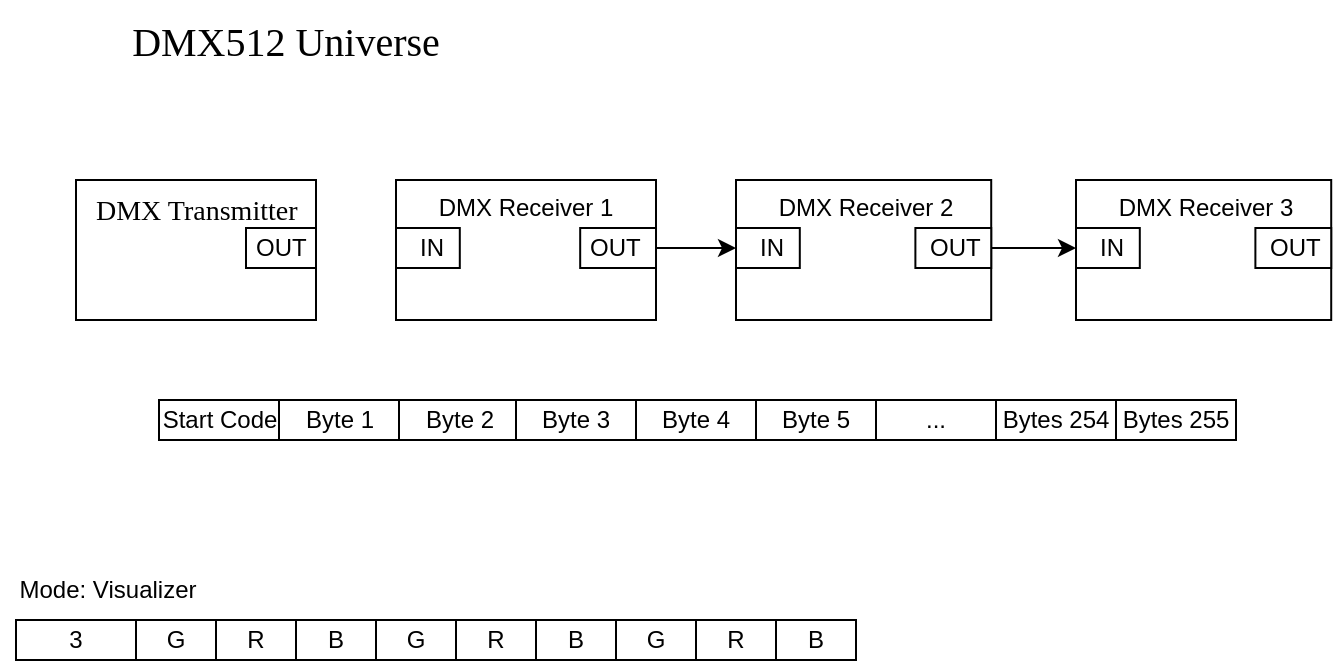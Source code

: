 <mxfile version="21.7.1" type="github">
  <diagram name="Page-1" id="shF8shhkMKsd_J-aFrly">
    <mxGraphModel dx="657" dy="391" grid="1" gridSize="10" guides="1" tooltips="1" connect="1" arrows="1" fold="1" page="1" pageScale="1" pageWidth="850" pageHeight="1100" math="0" shadow="0">
      <root>
        <mxCell id="0" />
        <mxCell id="1" parent="0" />
        <mxCell id="lNHIe1rahEr5vsZYYmyg-2" value="&lt;font data-font-src=&quot;https://fonts.googleapis.com/css?family=Calibri&quot; face=&quot;Calibri&quot; style=&quot;font-size: 20px;&quot;&gt;DMX512 Universe&lt;/font&gt;" style="text;html=1;strokeColor=none;fillColor=none;align=center;verticalAlign=middle;whiteSpace=wrap;rounded=0;" vertex="1" parent="1">
          <mxGeometry x="340" y="190" width="170" height="40" as="geometry" />
        </mxCell>
        <mxCell id="lNHIe1rahEr5vsZYYmyg-42" value="G" style="rounded=0;whiteSpace=wrap;html=1;" vertex="1" parent="1">
          <mxGeometry x="350" y="500" width="40" height="20" as="geometry" />
        </mxCell>
        <mxCell id="lNHIe1rahEr5vsZYYmyg-43" value="R" style="rounded=0;whiteSpace=wrap;html=1;" vertex="1" parent="1">
          <mxGeometry x="390" y="500" width="40" height="20" as="geometry" />
        </mxCell>
        <mxCell id="lNHIe1rahEr5vsZYYmyg-44" value="B" style="rounded=0;whiteSpace=wrap;html=1;" vertex="1" parent="1">
          <mxGeometry x="430" y="500" width="40" height="20" as="geometry" />
        </mxCell>
        <mxCell id="lNHIe1rahEr5vsZYYmyg-45" value="3" style="rounded=0;whiteSpace=wrap;html=1;" vertex="1" parent="1">
          <mxGeometry x="290" y="500" width="60" height="20" as="geometry" />
        </mxCell>
        <mxCell id="lNHIe1rahEr5vsZYYmyg-46" value="Start Code" style="rounded=0;whiteSpace=wrap;html=1;" vertex="1" parent="1">
          <mxGeometry x="361.5" y="390" width="60" height="20" as="geometry" />
        </mxCell>
        <mxCell id="lNHIe1rahEr5vsZYYmyg-50" value="G" style="rounded=0;whiteSpace=wrap;html=1;" vertex="1" parent="1">
          <mxGeometry x="470" y="500" width="40" height="20" as="geometry" />
        </mxCell>
        <mxCell id="lNHIe1rahEr5vsZYYmyg-51" value="R" style="rounded=0;whiteSpace=wrap;html=1;" vertex="1" parent="1">
          <mxGeometry x="510" y="500" width="40" height="20" as="geometry" />
        </mxCell>
        <mxCell id="lNHIe1rahEr5vsZYYmyg-52" value="B" style="rounded=0;whiteSpace=wrap;html=1;" vertex="1" parent="1">
          <mxGeometry x="550" y="500" width="40" height="20" as="geometry" />
        </mxCell>
        <mxCell id="lNHIe1rahEr5vsZYYmyg-56" value="G" style="rounded=0;whiteSpace=wrap;html=1;" vertex="1" parent="1">
          <mxGeometry x="590" y="500" width="40" height="20" as="geometry" />
        </mxCell>
        <mxCell id="lNHIe1rahEr5vsZYYmyg-57" value="R" style="rounded=0;whiteSpace=wrap;html=1;" vertex="1" parent="1">
          <mxGeometry x="630" y="500" width="40" height="20" as="geometry" />
        </mxCell>
        <mxCell id="lNHIe1rahEr5vsZYYmyg-58" value="B" style="rounded=0;whiteSpace=wrap;html=1;" vertex="1" parent="1">
          <mxGeometry x="670" y="500" width="40" height="20" as="geometry" />
        </mxCell>
        <mxCell id="lNHIe1rahEr5vsZYYmyg-63" value="Mode: Visualizer" style="text;html=1;strokeColor=none;fillColor=none;align=center;verticalAlign=middle;whiteSpace=wrap;rounded=0;" vertex="1" parent="1">
          <mxGeometry x="282" y="470" width="108" height="30" as="geometry" />
        </mxCell>
        <mxCell id="lNHIe1rahEr5vsZYYmyg-68" value="" style="group" vertex="1" connectable="0" parent="1">
          <mxGeometry x="480" y="280" width="130.003" height="70" as="geometry" />
        </mxCell>
        <mxCell id="lNHIe1rahEr5vsZYYmyg-8" value="" style="rounded=0;whiteSpace=wrap;html=1;" vertex="1" parent="lNHIe1rahEr5vsZYYmyg-68">
          <mxGeometry width="130" height="70" as="geometry" />
        </mxCell>
        <mxCell id="lNHIe1rahEr5vsZYYmyg-20" value="&lt;div align=&quot;center&quot;&gt;DMX Receiver 1&lt;br&gt;&lt;/div&gt;" style="text;whiteSpace=wrap;html=1;align=center;" vertex="1" parent="lNHIe1rahEr5vsZYYmyg-68">
          <mxGeometry width="130" height="30" as="geometry" />
        </mxCell>
        <mxCell id="lNHIe1rahEr5vsZYYmyg-39" value="" style="group" vertex="1" connectable="0" parent="lNHIe1rahEr5vsZYYmyg-68">
          <mxGeometry y="20" width="31.902" height="24" as="geometry" />
        </mxCell>
        <mxCell id="lNHIe1rahEr5vsZYYmyg-66" value="" style="group" vertex="1" connectable="0" parent="lNHIe1rahEr5vsZYYmyg-39">
          <mxGeometry width="31.902" height="24" as="geometry" />
        </mxCell>
        <mxCell id="lNHIe1rahEr5vsZYYmyg-9" value="" style="rounded=0;whiteSpace=wrap;html=1;" vertex="1" parent="lNHIe1rahEr5vsZYYmyg-66">
          <mxGeometry y="4" width="31.902" height="20" as="geometry" />
        </mxCell>
        <mxCell id="lNHIe1rahEr5vsZYYmyg-13" value="&lt;div align=&quot;justify&quot;&gt;IN&lt;/div&gt;" style="text;whiteSpace=wrap;html=1;" vertex="1" parent="lNHIe1rahEr5vsZYYmyg-66">
          <mxGeometry x="9.571" width="15.951" height="20" as="geometry" />
        </mxCell>
        <mxCell id="lNHIe1rahEr5vsZYYmyg-31" value="" style="rounded=0;whiteSpace=wrap;html=1;" vertex="1" parent="lNHIe1rahEr5vsZYYmyg-68">
          <mxGeometry x="92.093" y="24" width="37.91" height="20" as="geometry" />
        </mxCell>
        <mxCell id="lNHIe1rahEr5vsZYYmyg-102" value="Byte 1" style="rounded=0;whiteSpace=wrap;html=1;" vertex="1" parent="1">
          <mxGeometry x="421.5" y="390" width="60" height="20" as="geometry" />
        </mxCell>
        <mxCell id="lNHIe1rahEr5vsZYYmyg-103" value="Byte 2" style="rounded=0;whiteSpace=wrap;html=1;" vertex="1" parent="1">
          <mxGeometry x="481.5" y="390" width="60" height="20" as="geometry" />
        </mxCell>
        <mxCell id="lNHIe1rahEr5vsZYYmyg-104" value="Byte 3" style="rounded=0;whiteSpace=wrap;html=1;" vertex="1" parent="1">
          <mxGeometry x="540" y="390" width="60" height="20" as="geometry" />
        </mxCell>
        <mxCell id="lNHIe1rahEr5vsZYYmyg-105" value="Byte 4" style="rounded=0;whiteSpace=wrap;html=1;" vertex="1" parent="1">
          <mxGeometry x="600" y="390" width="60" height="20" as="geometry" />
        </mxCell>
        <mxCell id="lNHIe1rahEr5vsZYYmyg-106" value="Byte 5" style="rounded=0;whiteSpace=wrap;html=1;" vertex="1" parent="1">
          <mxGeometry x="660" y="390" width="60" height="20" as="geometry" />
        </mxCell>
        <mxCell id="lNHIe1rahEr5vsZYYmyg-107" value="..." style="rounded=0;whiteSpace=wrap;html=1;" vertex="1" parent="1">
          <mxGeometry x="720" y="390" width="60" height="20" as="geometry" />
        </mxCell>
        <mxCell id="lNHIe1rahEr5vsZYYmyg-109" value="Bytes 254" style="rounded=0;whiteSpace=wrap;html=1;" vertex="1" parent="1">
          <mxGeometry x="780" y="390" width="60" height="20" as="geometry" />
        </mxCell>
        <mxCell id="lNHIe1rahEr5vsZYYmyg-110" value="Bytes 255" style="rounded=0;whiteSpace=wrap;html=1;" vertex="1" parent="1">
          <mxGeometry x="840" y="390" width="60" height="20" as="geometry" />
        </mxCell>
        <mxCell id="lNHIe1rahEr5vsZYYmyg-113" style="edgeStyle=orthogonalEdgeStyle;rounded=0;orthogonalLoop=1;jettySize=auto;html=1;exitX=1;exitY=0.5;exitDx=0;exitDy=0;entryX=0;entryY=0.5;entryDx=0;entryDy=0;" edge="1" parent="1" source="lNHIe1rahEr5vsZYYmyg-31" target="lNHIe1rahEr5vsZYYmyg-128">
          <mxGeometry relative="1" as="geometry">
            <mxPoint x="660" y="314" as="targetPoint" />
          </mxGeometry>
        </mxCell>
        <mxCell id="lNHIe1rahEr5vsZYYmyg-120" value="" style="group" vertex="1" connectable="0" parent="1">
          <mxGeometry x="650" y="280" width="130" height="70" as="geometry" />
        </mxCell>
        <mxCell id="lNHIe1rahEr5vsZYYmyg-121" value="" style="rounded=0;whiteSpace=wrap;html=1;" vertex="1" parent="lNHIe1rahEr5vsZYYmyg-120">
          <mxGeometry width="127.607" height="70" as="geometry" />
        </mxCell>
        <mxCell id="lNHIe1rahEr5vsZYYmyg-122" value="&lt;div align=&quot;center&quot;&gt;DMX Receiver 2&lt;br&gt;&lt;/div&gt;" style="text;whiteSpace=wrap;html=1;align=center;" vertex="1" parent="lNHIe1rahEr5vsZYYmyg-120">
          <mxGeometry width="130" height="30" as="geometry" />
        </mxCell>
        <mxCell id="lNHIe1rahEr5vsZYYmyg-123" value="" style="group" vertex="1" connectable="0" parent="lNHIe1rahEr5vsZYYmyg-120">
          <mxGeometry x="99.693" y="20" width="30.307" height="24" as="geometry" />
        </mxCell>
        <mxCell id="lNHIe1rahEr5vsZYYmyg-124" value="" style="rounded=0;whiteSpace=wrap;html=1;" vertex="1" parent="lNHIe1rahEr5vsZYYmyg-123">
          <mxGeometry x="-10" y="4" width="37.91" height="20" as="geometry" />
        </mxCell>
        <mxCell id="lNHIe1rahEr5vsZYYmyg-125" value="&lt;div align=&quot;justify&quot;&gt;OUT&lt;/div&gt;" style="text;whiteSpace=wrap;html=1;" vertex="1" parent="lNHIe1rahEr5vsZYYmyg-123">
          <mxGeometry x="-5" width="27.91" height="10" as="geometry" />
        </mxCell>
        <mxCell id="lNHIe1rahEr5vsZYYmyg-126" value="" style="group" vertex="1" connectable="0" parent="lNHIe1rahEr5vsZYYmyg-120">
          <mxGeometry y="20" width="31.902" height="24" as="geometry" />
        </mxCell>
        <mxCell id="lNHIe1rahEr5vsZYYmyg-127" value="" style="group" vertex="1" connectable="0" parent="lNHIe1rahEr5vsZYYmyg-126">
          <mxGeometry width="31.902" height="24" as="geometry" />
        </mxCell>
        <mxCell id="lNHIe1rahEr5vsZYYmyg-128" value="" style="rounded=0;whiteSpace=wrap;html=1;" vertex="1" parent="lNHIe1rahEr5vsZYYmyg-127">
          <mxGeometry y="4" width="31.902" height="20" as="geometry" />
        </mxCell>
        <mxCell id="lNHIe1rahEr5vsZYYmyg-129" value="&lt;div align=&quot;justify&quot;&gt;IN&lt;/div&gt;" style="text;whiteSpace=wrap;html=1;" vertex="1" parent="lNHIe1rahEr5vsZYYmyg-127">
          <mxGeometry x="9.571" width="15.951" height="20" as="geometry" />
        </mxCell>
        <mxCell id="lNHIe1rahEr5vsZYYmyg-130" value="" style="group" vertex="1" connectable="0" parent="1">
          <mxGeometry x="820" y="280" width="130" height="70" as="geometry" />
        </mxCell>
        <mxCell id="lNHIe1rahEr5vsZYYmyg-131" value="" style="rounded=0;whiteSpace=wrap;html=1;" vertex="1" parent="lNHIe1rahEr5vsZYYmyg-130">
          <mxGeometry width="127.607" height="70" as="geometry" />
        </mxCell>
        <mxCell id="lNHIe1rahEr5vsZYYmyg-132" value="&lt;div align=&quot;center&quot;&gt;DMX Receiver 3&lt;br&gt;&lt;/div&gt;" style="text;whiteSpace=wrap;html=1;align=center;" vertex="1" parent="lNHIe1rahEr5vsZYYmyg-130">
          <mxGeometry width="130" height="30" as="geometry" />
        </mxCell>
        <mxCell id="lNHIe1rahEr5vsZYYmyg-133" value="" style="group" vertex="1" connectable="0" parent="lNHIe1rahEr5vsZYYmyg-130">
          <mxGeometry x="99.693" y="20" width="30.307" height="24" as="geometry" />
        </mxCell>
        <mxCell id="lNHIe1rahEr5vsZYYmyg-134" value="" style="rounded=0;whiteSpace=wrap;html=1;" vertex="1" parent="lNHIe1rahEr5vsZYYmyg-133">
          <mxGeometry x="-10" y="4" width="37.91" height="20" as="geometry" />
        </mxCell>
        <mxCell id="lNHIe1rahEr5vsZYYmyg-135" value="&lt;div align=&quot;justify&quot;&gt;OUT&lt;/div&gt;" style="text;whiteSpace=wrap;html=1;" vertex="1" parent="lNHIe1rahEr5vsZYYmyg-133">
          <mxGeometry x="-5" width="27.91" height="10" as="geometry" />
        </mxCell>
        <mxCell id="lNHIe1rahEr5vsZYYmyg-136" value="" style="group" vertex="1" connectable="0" parent="lNHIe1rahEr5vsZYYmyg-130">
          <mxGeometry y="20" width="31.902" height="24" as="geometry" />
        </mxCell>
        <mxCell id="lNHIe1rahEr5vsZYYmyg-137" value="" style="group" vertex="1" connectable="0" parent="lNHIe1rahEr5vsZYYmyg-136">
          <mxGeometry width="31.902" height="24" as="geometry" />
        </mxCell>
        <mxCell id="lNHIe1rahEr5vsZYYmyg-138" value="" style="rounded=0;whiteSpace=wrap;html=1;" vertex="1" parent="lNHIe1rahEr5vsZYYmyg-137">
          <mxGeometry y="4" width="31.902" height="20" as="geometry" />
        </mxCell>
        <mxCell id="lNHIe1rahEr5vsZYYmyg-139" value="&lt;div align=&quot;justify&quot;&gt;IN&lt;/div&gt;" style="text;whiteSpace=wrap;html=1;" vertex="1" parent="lNHIe1rahEr5vsZYYmyg-137">
          <mxGeometry x="9.571" width="15.951" height="20" as="geometry" />
        </mxCell>
        <mxCell id="lNHIe1rahEr5vsZYYmyg-140" style="edgeStyle=orthogonalEdgeStyle;rounded=0;orthogonalLoop=1;jettySize=auto;html=1;exitX=1;exitY=0.5;exitDx=0;exitDy=0;entryX=0;entryY=0.5;entryDx=0;entryDy=0;" edge="1" parent="1" source="lNHIe1rahEr5vsZYYmyg-124" target="lNHIe1rahEr5vsZYYmyg-138">
          <mxGeometry relative="1" as="geometry" />
        </mxCell>
        <mxCell id="lNHIe1rahEr5vsZYYmyg-141" value="" style="group" vertex="1" connectable="0" parent="1">
          <mxGeometry x="320" y="280" width="123" height="70" as="geometry" />
        </mxCell>
        <mxCell id="lNHIe1rahEr5vsZYYmyg-4" value="" style="rounded=0;whiteSpace=wrap;html=1;" vertex="1" parent="lNHIe1rahEr5vsZYYmyg-141">
          <mxGeometry width="120" height="70" as="geometry" />
        </mxCell>
        <mxCell id="lNHIe1rahEr5vsZYYmyg-29" value="" style="group" vertex="1" connectable="0" parent="lNHIe1rahEr5vsZYYmyg-141">
          <mxGeometry x="85" y="20" width="38" height="24" as="geometry" />
        </mxCell>
        <mxCell id="lNHIe1rahEr5vsZYYmyg-6" value="" style="rounded=0;whiteSpace=wrap;html=1;" vertex="1" parent="lNHIe1rahEr5vsZYYmyg-29">
          <mxGeometry y="4" width="35" height="20" as="geometry" />
        </mxCell>
        <mxCell id="lNHIe1rahEr5vsZYYmyg-17" value="&lt;div align=&quot;justify&quot;&gt;OUT&lt;/div&gt;" style="text;whiteSpace=wrap;html=1;" vertex="1" parent="lNHIe1rahEr5vsZYYmyg-29">
          <mxGeometry x="3" width="35" height="20" as="geometry" />
        </mxCell>
        <mxCell id="lNHIe1rahEr5vsZYYmyg-37" style="edgeStyle=orthogonalEdgeStyle;rounded=0;orthogonalLoop=1;jettySize=auto;html=1;exitX=0.5;exitY=1;exitDx=0;exitDy=0;" edge="1" parent="lNHIe1rahEr5vsZYYmyg-29" source="lNHIe1rahEr5vsZYYmyg-17" target="lNHIe1rahEr5vsZYYmyg-17">
          <mxGeometry relative="1" as="geometry" />
        </mxCell>
        <mxCell id="lNHIe1rahEr5vsZYYmyg-19" value="&lt;div style=&quot;font-size: 14px;&quot; align=&quot;center&quot;&gt;&lt;font face=&quot;Calibri&quot; data-font-src=&quot;https://fonts.googleapis.com/css?family=Calibri&quot; style=&quot;font-size: 14px;&quot;&gt;DMX Transmitter&lt;/font&gt;&lt;/div&gt;" style="text;whiteSpace=wrap;html=1;" vertex="1" parent="lNHIe1rahEr5vsZYYmyg-141">
          <mxGeometry x="7.5" width="105" height="60" as="geometry" />
        </mxCell>
        <mxCell id="lNHIe1rahEr5vsZYYmyg-142" value="&lt;div align=&quot;justify&quot;&gt;OUT&lt;/div&gt;" style="text;whiteSpace=wrap;html=1;" vertex="1" parent="1">
          <mxGeometry x="574.693" y="300" width="27.91" height="10" as="geometry" />
        </mxCell>
      </root>
    </mxGraphModel>
  </diagram>
</mxfile>
